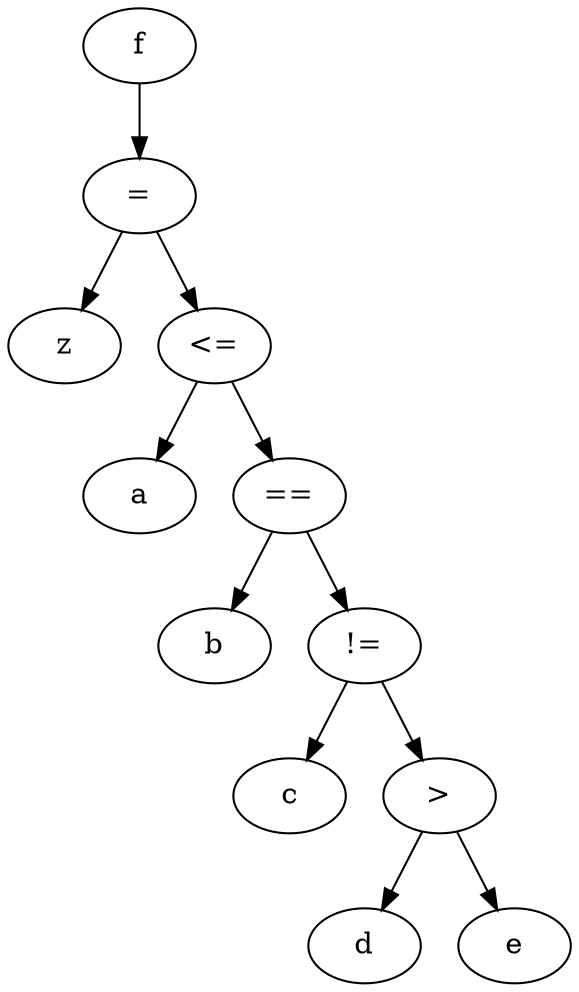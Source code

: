 # Executado assim: /home/user//output2dot.sh 
# https://graphviz.org/doc/info/lang.html
digraph {
  x5556ab4833b0 [label="f"];
  x5556ab4833b0 -> x5556ab483790
  x5556ab483790 [label="="];
  x5556ab483790 -> x5556ab483410
  x5556ab483790 -> x5556ab483490
  x5556ab483410 [label="z"];
  x5556ab483490 [label="<="];
  x5556ab483490 -> x5556ab483470
  x5556ab483490 -> x5556ab483530
  x5556ab483470 [label="a"];
  x5556ab483530 [label="=="];
  x5556ab483530 -> x5556ab483510
  x5556ab483530 -> x5556ab4835d0
  x5556ab483510 [label="b"];
  x5556ab4835d0 [label="!="];
  x5556ab4835d0 -> x5556ab4835b0
  x5556ab4835d0 -> x5556ab483670
  x5556ab4835b0 [label="c"];
  x5556ab483670 [label=">"];
  x5556ab483670 -> x5556ab483650
  x5556ab483670 -> x5556ab4836f0
  x5556ab483650 [label="d"];
  x5556ab4836f0 [label="e"];
}
